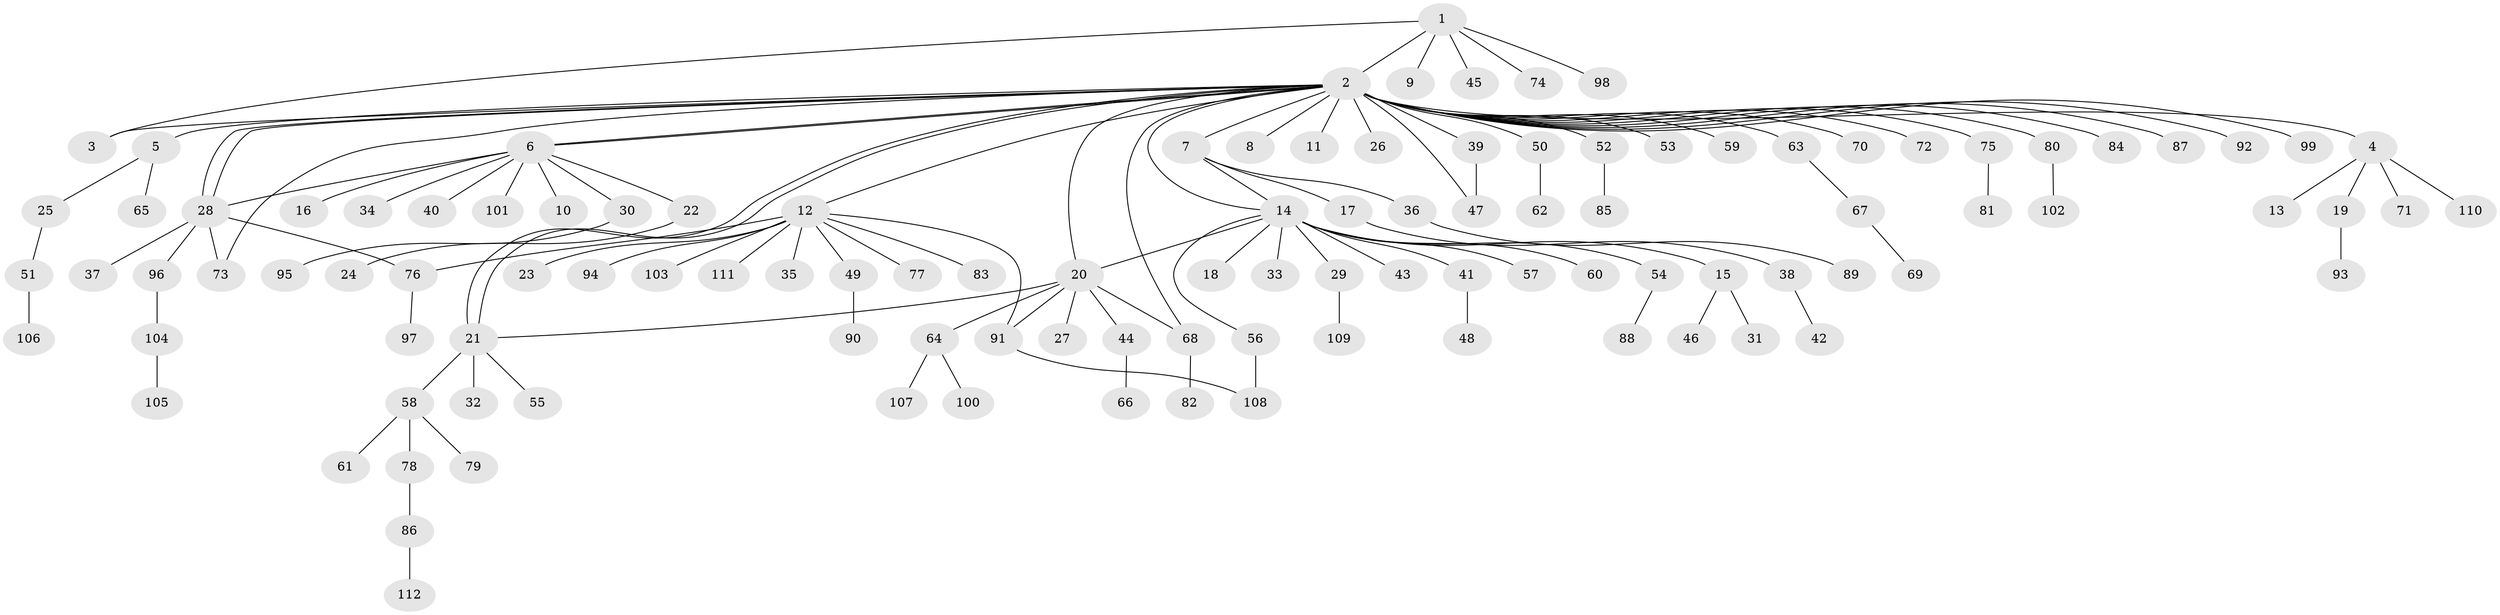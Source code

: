 // coarse degree distribution, {5: 0.023529411764705882, 31: 0.011764705882352941, 2: 0.15294117647058825, 3: 0.047058823529411764, 10: 0.03529411764705882, 4: 0.011764705882352941, 1: 0.6941176470588235, 12: 0.011764705882352941, 6: 0.011764705882352941}
// Generated by graph-tools (version 1.1) at 2025/51/02/27/25 19:51:59]
// undirected, 112 vertices, 125 edges
graph export_dot {
graph [start="1"]
  node [color=gray90,style=filled];
  1;
  2;
  3;
  4;
  5;
  6;
  7;
  8;
  9;
  10;
  11;
  12;
  13;
  14;
  15;
  16;
  17;
  18;
  19;
  20;
  21;
  22;
  23;
  24;
  25;
  26;
  27;
  28;
  29;
  30;
  31;
  32;
  33;
  34;
  35;
  36;
  37;
  38;
  39;
  40;
  41;
  42;
  43;
  44;
  45;
  46;
  47;
  48;
  49;
  50;
  51;
  52;
  53;
  54;
  55;
  56;
  57;
  58;
  59;
  60;
  61;
  62;
  63;
  64;
  65;
  66;
  67;
  68;
  69;
  70;
  71;
  72;
  73;
  74;
  75;
  76;
  77;
  78;
  79;
  80;
  81;
  82;
  83;
  84;
  85;
  86;
  87;
  88;
  89;
  90;
  91;
  92;
  93;
  94;
  95;
  96;
  97;
  98;
  99;
  100;
  101;
  102;
  103;
  104;
  105;
  106;
  107;
  108;
  109;
  110;
  111;
  112;
  1 -- 2;
  1 -- 3;
  1 -- 9;
  1 -- 45;
  1 -- 74;
  1 -- 98;
  2 -- 3;
  2 -- 4;
  2 -- 5;
  2 -- 6;
  2 -- 6;
  2 -- 7;
  2 -- 8;
  2 -- 11;
  2 -- 12;
  2 -- 14;
  2 -- 20;
  2 -- 21;
  2 -- 21;
  2 -- 26;
  2 -- 28;
  2 -- 28;
  2 -- 39;
  2 -- 47;
  2 -- 50;
  2 -- 52;
  2 -- 53;
  2 -- 59;
  2 -- 63;
  2 -- 68;
  2 -- 70;
  2 -- 72;
  2 -- 73;
  2 -- 75;
  2 -- 80;
  2 -- 84;
  2 -- 87;
  2 -- 92;
  2 -- 99;
  4 -- 13;
  4 -- 19;
  4 -- 71;
  4 -- 110;
  5 -- 25;
  5 -- 65;
  6 -- 10;
  6 -- 16;
  6 -- 22;
  6 -- 28;
  6 -- 30;
  6 -- 34;
  6 -- 40;
  6 -- 101;
  7 -- 14;
  7 -- 17;
  7 -- 36;
  12 -- 23;
  12 -- 35;
  12 -- 49;
  12 -- 76;
  12 -- 77;
  12 -- 83;
  12 -- 91;
  12 -- 94;
  12 -- 103;
  12 -- 111;
  14 -- 15;
  14 -- 18;
  14 -- 20;
  14 -- 29;
  14 -- 33;
  14 -- 41;
  14 -- 43;
  14 -- 54;
  14 -- 56;
  14 -- 57;
  14 -- 60;
  15 -- 31;
  15 -- 46;
  17 -- 38;
  19 -- 93;
  20 -- 21;
  20 -- 27;
  20 -- 44;
  20 -- 64;
  20 -- 68;
  20 -- 91;
  21 -- 32;
  21 -- 55;
  21 -- 58;
  22 -- 24;
  25 -- 51;
  28 -- 37;
  28 -- 73;
  28 -- 76;
  28 -- 96;
  29 -- 109;
  30 -- 95;
  36 -- 89;
  38 -- 42;
  39 -- 47;
  41 -- 48;
  44 -- 66;
  49 -- 90;
  50 -- 62;
  51 -- 106;
  52 -- 85;
  54 -- 88;
  56 -- 108;
  58 -- 61;
  58 -- 78;
  58 -- 79;
  63 -- 67;
  64 -- 100;
  64 -- 107;
  67 -- 69;
  68 -- 82;
  75 -- 81;
  76 -- 97;
  78 -- 86;
  80 -- 102;
  86 -- 112;
  91 -- 108;
  96 -- 104;
  104 -- 105;
}
